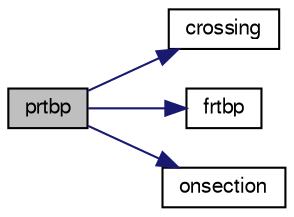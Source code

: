 digraph G
{
  edge [fontname="FreeSans",fontsize="10",labelfontname="FreeSans",labelfontsize="10"];
  node [fontname="FreeSans",fontsize="10",shape=record];
  rankdir=LR;
  Node1 [label="prtbp",height=0.2,width=0.4,color="black", fillcolor="grey75", style="filled" fontcolor="black"];
  Node1 -> Node2 [color="midnightblue",fontsize="10",style="solid",fontname="FreeSans"];
  Node2 [label="crossing",height=0.2,width=0.4,color="black", fillcolor="white", style="filled",URL="$prtbp_8c.html#ab754a9e94e62d1400859c5aa952e8d65"];
  Node1 -> Node3 [color="midnightblue",fontsize="10",style="solid",fontname="FreeSans"];
  Node3 [label="frtbp",height=0.2,width=0.4,color="black", fillcolor="white", style="filled",URL="$frtbp_8c.html#afb57f9c4c76634005cd9c8462d038f0f"];
  Node1 -> Node4 [color="midnightblue",fontsize="10",style="solid",fontname="FreeSans"];
  Node4 [label="onsection",height=0.2,width=0.4,color="black", fillcolor="white", style="filled",URL="$prtbp_8c.html#a6cced3544f6ddfed54297f12824ef0cf"];
}
